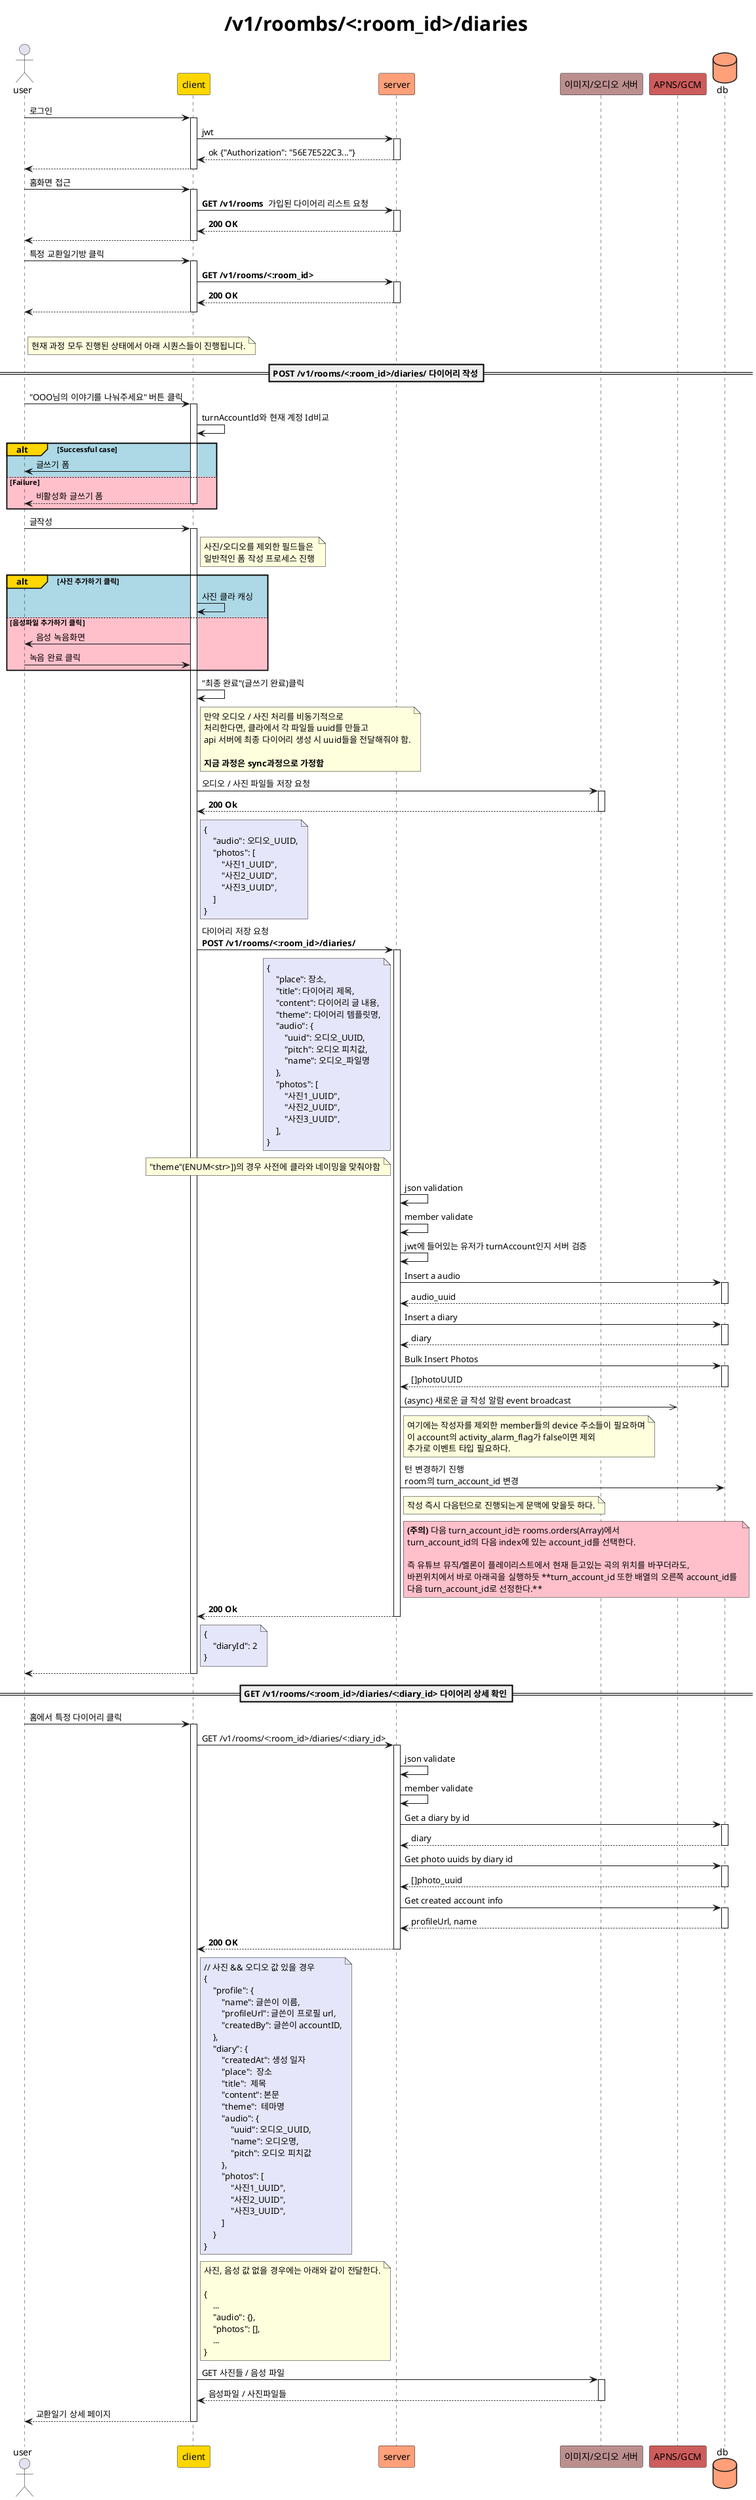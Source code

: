 @startuml

' client
Actor user
Participant client #Gold

' api
Participant "server" as api #LightSalmon
Participant "이미지/오디오 서버" as static #RosyBrown
Participant "APNS/GCM" as tms #IndianRed
database "db" as db #LightSalmon

' title
title <font size=30>/v1/roombs/<:room_id>/diaries</font>

' prerequisites
user -> client++ : 로그인
client -> api++ : jwt
return ok {"Authorization": "56E7E522C3..."}
return
user -> client++ : 홈화면 접근
client -> api++ : **GET /v1/rooms**  가입된 다이어리 리스트 요청
return **200 OK**
return 
user -> client++ : 특정 교환일기방 클릭
client -> api++ : **GET /v1/rooms/<:room_id>**
return **200 OK**
return
|||

note right of user
현재 과정 모두 진행된 상태에서 아래 시퀀스들이 진행됩니다.
endnote

== POST /v1/rooms/<:room_id>/diaries/ 다이어리 작성==
' 1. 클라 현재 턴 유저 여부 확인 (클라에서 turnAccountId)
' 2. 서버 동일 로직
user -> client++ : "OOO님의 이야기를 나눠주세요" 버튼 클릭
client -> client: turnAccountId와 현재 계정 Id비교
alt#Gold #LightBlue Successful case
    client -> user: 글쓰기 폼 
else #Pink Failure
    return 비활성화 글쓰기 폼
end
user -> client++: 글작성
note right of client
사진/오디오를 제외한 필드들은 
일반적인 폼 작성 프로세스 진행
endnote
alt#Gold #LightBlue 사진 추가하기 클릭
    client -> client: 사진 클라 캐싱
else #Pink 음성파일 추가하기 클릭
    client -> user: 음성 녹음화면
    user -> client: 녹음 완료 클릭
end
client -> client: "최종 완료"(글쓰기 완료)클릭
note right of client
만약 오디오 / 사진 처리를 비동기적으로
처리한다면, 클라에서 각 파일들 uuid를 만들고
api 서버에 최종 다이어리 생성 시 uuid들을 전달해줘야 함.

**지금 과정은 sync과정으로 가정함**
endnote
client -> static++: 오디오 / 사진 파일들 저장 요청
return **200 Ok**
note right of client #Lavender
{
    "audio": 오디오_UUID,
    "photos": [
        "사진1_UUID",
        "사진2_UUID",
        "사진3_UUID",
    ]
}
endnote
client -> api++:  다이어리 저장 요청\
\n**POST /v1/rooms/<:room_id>/diaries/**

note left of api #Lavender
{
    "place": 장소,
    "title": 다이어리 제목,
    "content": 다이어리 글 내용,
    "theme": 다이어리 템플릿명,
    "audio": {
        "uuid": 오디오_UUID,
        "pitch": 오디오 피치값,
        "name": 오디오_파일명
    },
    "photos": [
        "사진1_UUID",
        "사진2_UUID",
        "사진3_UUID",
    ],
}
endnote
note left of api
"theme"(ENUM<str>])의 경우 사전에 클라와 네이밍을 맞춰야함
endnote
api -> api: json validation
api -> api: member validate
api -> api: jwt에 들어있는 유저가 turnAccount인지 서버 검증
api -> db++: Insert a audio
return audio_uuid
api -> db++: Insert a diary
return diary
api -> db++: Bulk Insert Photos
return []photoUUID
api ->> tms: (async) 새로운 글 작성 알람 event broadcast
note right of api
여기에는 작성자를 제외한 member들의 device 주소들이 필요하며
이 account의 activity_alarm_flag가 false이면 제외
추가로 이벤트 타입 필요하다.
endnote
api -> db: 턴 변경하기 진행\
\nroom의 turn_account_id 변경

note right of api
작성 즉시 다음턴으로 진행되는게 문맥에 맞을듯 하다.
endnote
note right of api #Pink
**(주의)** 다음 turn_account_id는 rooms.orders(Array)에서
turn_account_id의 다음 index에 있는 account_id를 선택한다.

즉 유튜브 뮤직/멜론이 플레이리스트에서 현재 듣고있는 곡의 위치를 바꾸더라도,
바뀐위치에서 바로 아래곡을 실행하듯 **turn_account_id 또한 배열의 오른쪽 account_id를 
다음 turn_account_id로 선정한다.**
endnote

return **200 Ok**
note right of client #Lavender
{
    "diaryId": 2
}
endnote
return
== GET /v1/rooms/<:room_id>/diaries/<:diary_id> 다이어리 상세 확인==
user -> client++ : 홈에서 특정 다이어리 클릭
client -> api++: GET /v1/rooms/<:room_id>/diaries/<:diary_id>
api -> api: json validate
api -> api: member validate
api -> db++: Get a diary by id
return diary
api -> db++: Get photo uuids by diary id
return []photo_uuid
api -> db++: Get created account info
return profileUrl, name
return **200 OK**
note right of client #Lavender
// 사진 && 오디오 값 있을 경우
{
    "profile": {
        "name": 글쓴이 이름,
        "profileUrl": 글쓴이 프로필 url,
        "createdBy": 글쓴이 accountID,
    },
    "diary": {
        "createdAt": 생성 일자
        "place":  장소
        "title":  제목
        "content": 본문
        "theme":  테마명
        "audio": {
            "uuid": 오디오_UUID,
            "name": 오디오명,
            "pitch": 오디오 피치값
        },
        "photos": [
            "사진1_UUID",
            "사진2_UUID",
            "사진3_UUID",
        ]
    }
}
endnote
note right of client
사진, 음성 값 없을 경우에는 아래와 같이 전달한다.

{
    ...
    "audio": {},
    "photos": [],
    ...
}
endnote
client -> static++: GET 사진들 / 음성 파일 
return 음성파일 / 사진파일들
return 교환일기 상세 페이지

||20||
@enduml